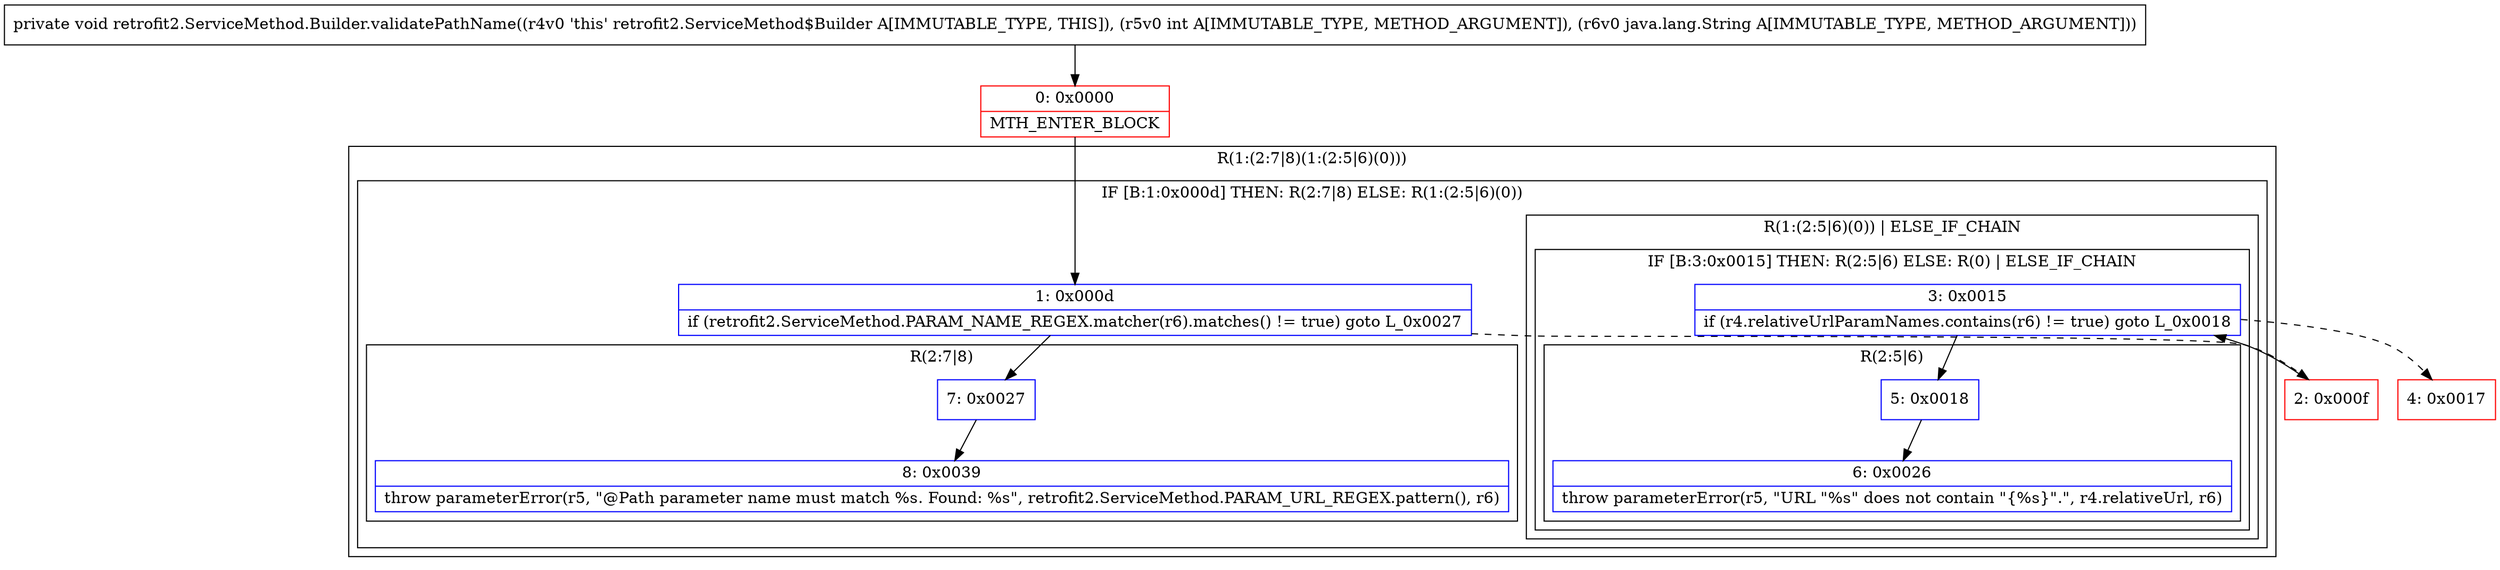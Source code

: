digraph "CFG forretrofit2.ServiceMethod.Builder.validatePathName(ILjava\/lang\/String;)V" {
subgraph cluster_Region_740414087 {
label = "R(1:(2:7|8)(1:(2:5|6)(0)))";
node [shape=record,color=blue];
subgraph cluster_IfRegion_1646404257 {
label = "IF [B:1:0x000d] THEN: R(2:7|8) ELSE: R(1:(2:5|6)(0))";
node [shape=record,color=blue];
Node_1 [shape=record,label="{1\:\ 0x000d|if (retrofit2.ServiceMethod.PARAM_NAME_REGEX.matcher(r6).matches() != true) goto L_0x0027\l}"];
subgraph cluster_Region_215526960 {
label = "R(2:7|8)";
node [shape=record,color=blue];
Node_7 [shape=record,label="{7\:\ 0x0027}"];
Node_8 [shape=record,label="{8\:\ 0x0039|throw parameterError(r5, \"@Path parameter name must match %s. Found: %s\", retrofit2.ServiceMethod.PARAM_URL_REGEX.pattern(), r6)\l}"];
}
subgraph cluster_Region_521988263 {
label = "R(1:(2:5|6)(0)) | ELSE_IF_CHAIN\l";
node [shape=record,color=blue];
subgraph cluster_IfRegion_1024173097 {
label = "IF [B:3:0x0015] THEN: R(2:5|6) ELSE: R(0) | ELSE_IF_CHAIN\l";
node [shape=record,color=blue];
Node_3 [shape=record,label="{3\:\ 0x0015|if (r4.relativeUrlParamNames.contains(r6) != true) goto L_0x0018\l}"];
subgraph cluster_Region_1322237443 {
label = "R(2:5|6)";
node [shape=record,color=blue];
Node_5 [shape=record,label="{5\:\ 0x0018}"];
Node_6 [shape=record,label="{6\:\ 0x0026|throw parameterError(r5, \"URL \"%s\" does not contain \"\{%s\}\".\", r4.relativeUrl, r6)\l}"];
}
subgraph cluster_Region_128917700 {
label = "R(0)";
node [shape=record,color=blue];
}
}
}
}
}
Node_0 [shape=record,color=red,label="{0\:\ 0x0000|MTH_ENTER_BLOCK\l}"];
Node_2 [shape=record,color=red,label="{2\:\ 0x000f}"];
Node_4 [shape=record,color=red,label="{4\:\ 0x0017}"];
MethodNode[shape=record,label="{private void retrofit2.ServiceMethod.Builder.validatePathName((r4v0 'this' retrofit2.ServiceMethod$Builder A[IMMUTABLE_TYPE, THIS]), (r5v0 int A[IMMUTABLE_TYPE, METHOD_ARGUMENT]), (r6v0 java.lang.String A[IMMUTABLE_TYPE, METHOD_ARGUMENT])) }"];
MethodNode -> Node_0;
Node_1 -> Node_2[style=dashed];
Node_1 -> Node_7;
Node_7 -> Node_8;
Node_3 -> Node_4[style=dashed];
Node_3 -> Node_5;
Node_5 -> Node_6;
Node_0 -> Node_1;
Node_2 -> Node_3;
}

